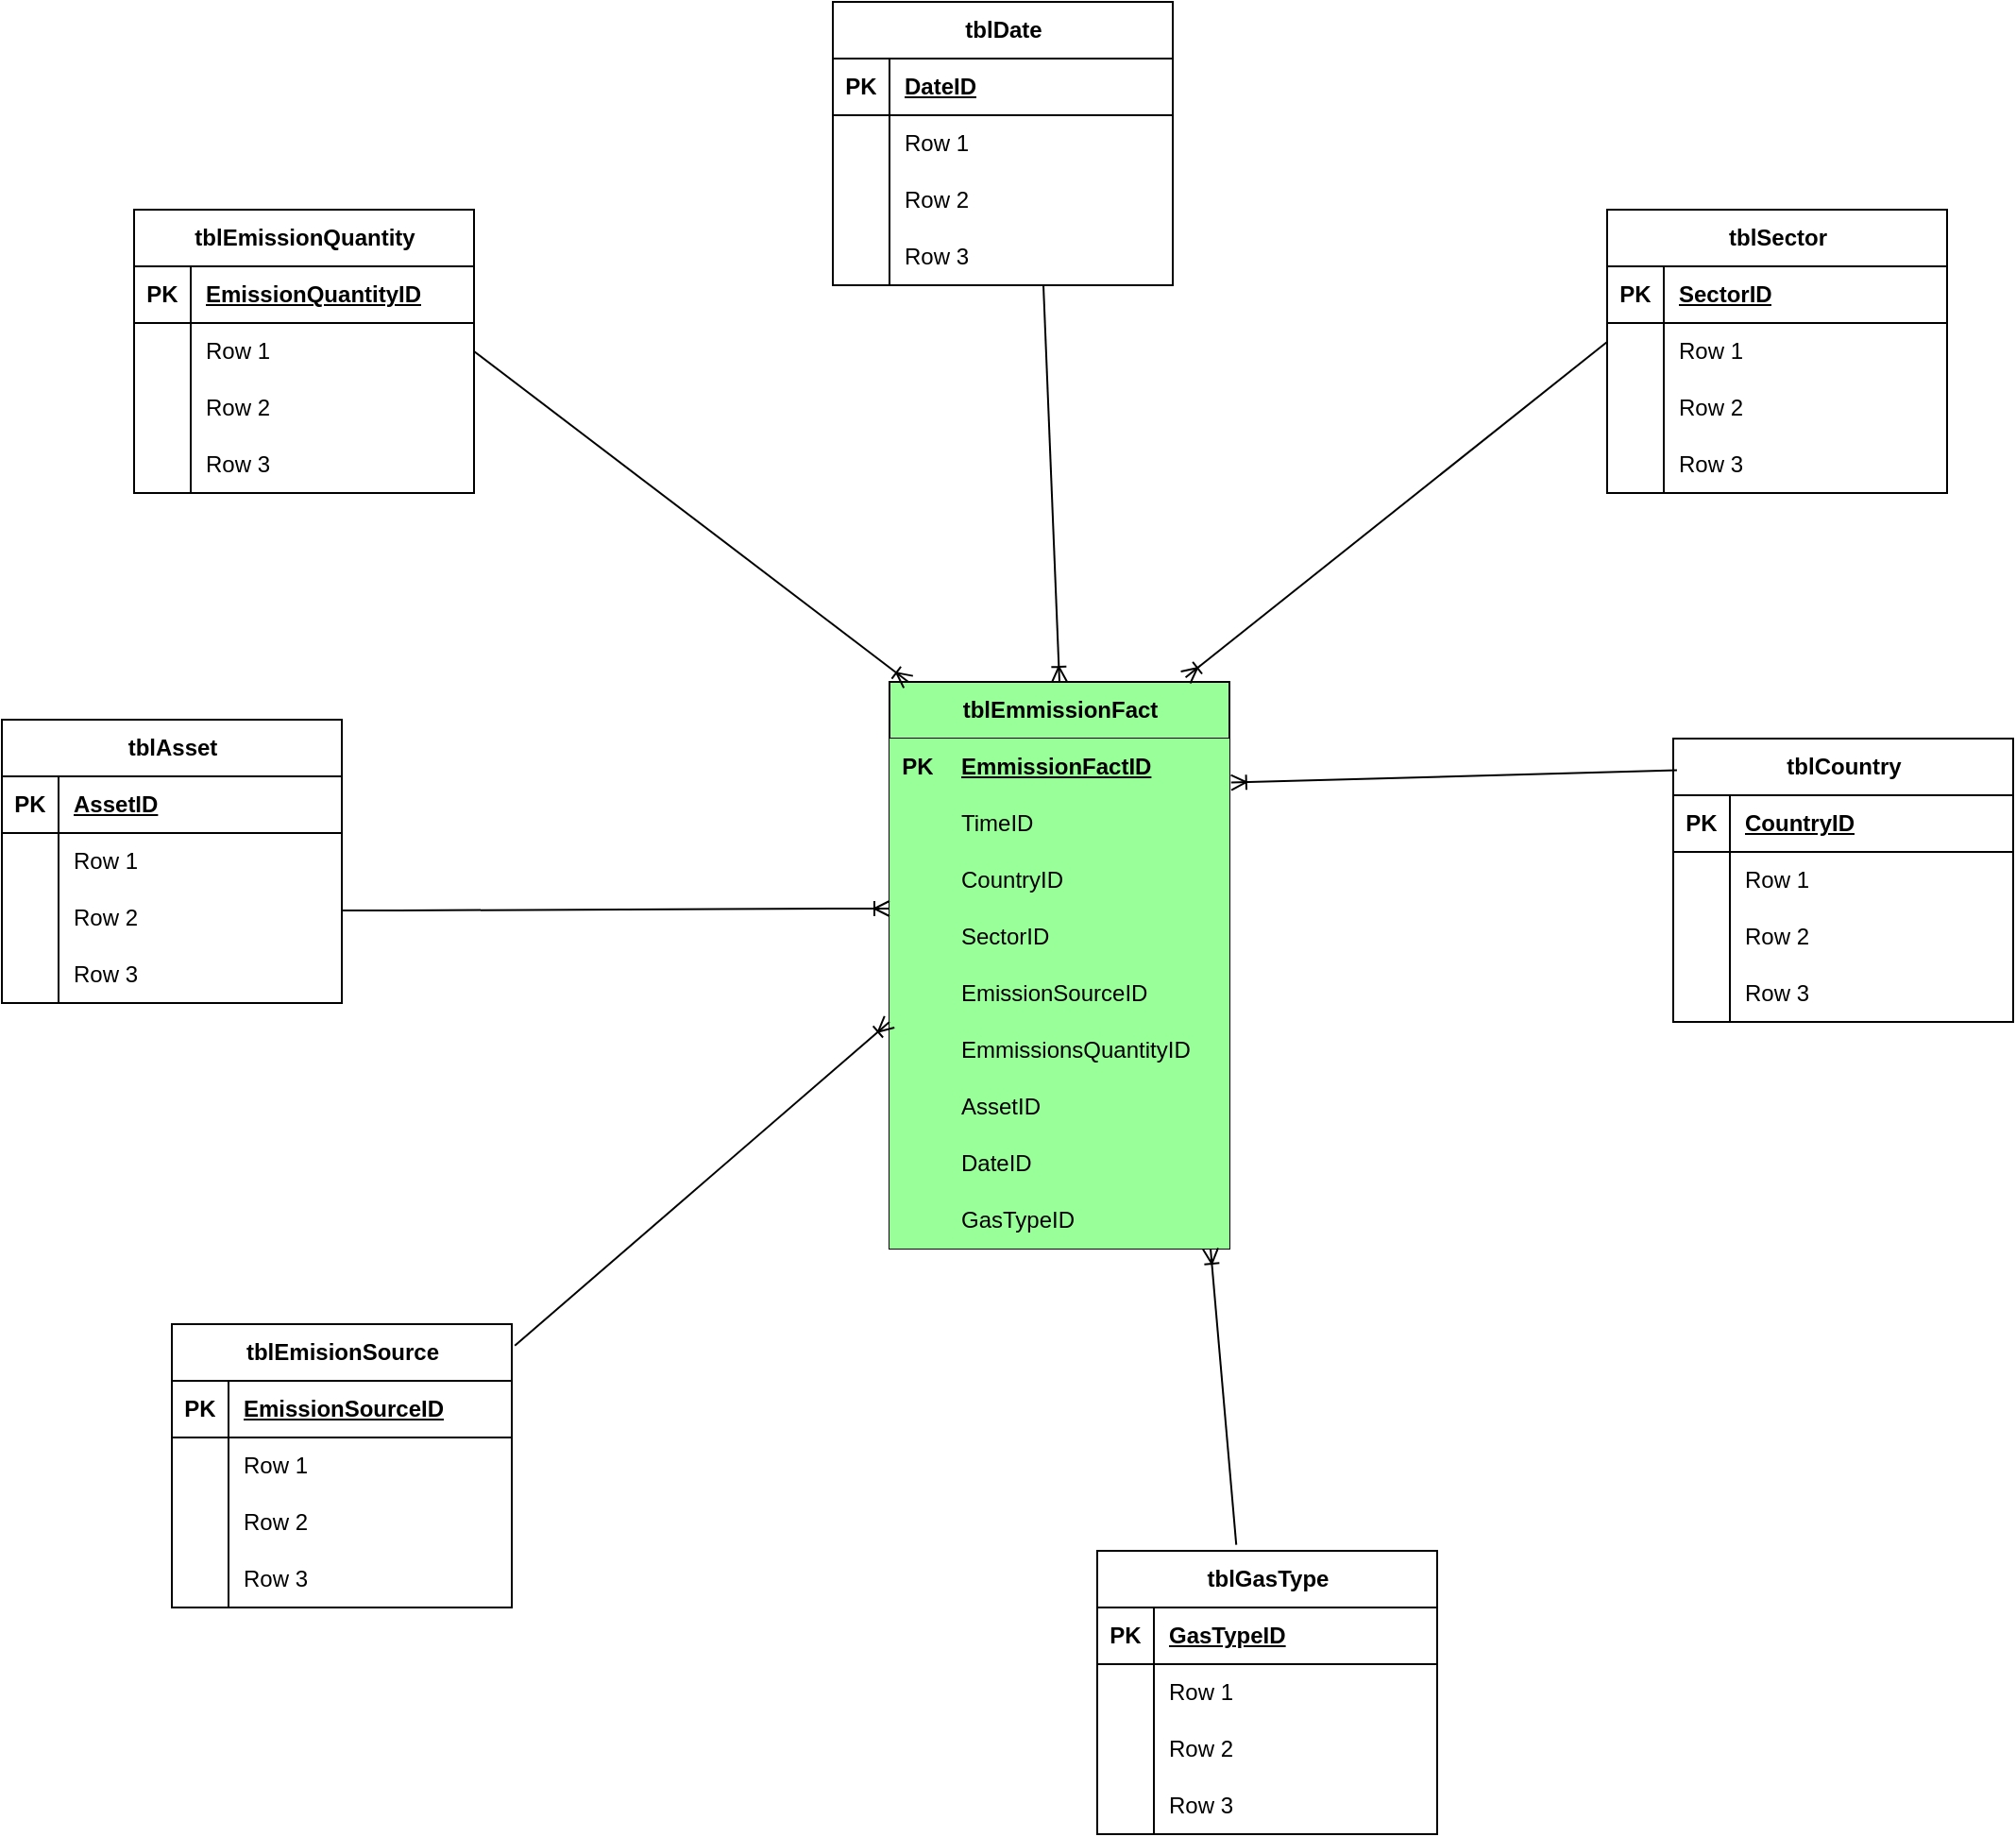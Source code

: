 <mxfile version="24.4.0" type="google">
  <diagram id="R2lEEEUBdFMjLlhIrx00" name="Page-1">
    <mxGraphModel grid="1" page="1" gridSize="10" guides="1" tooltips="1" connect="1" arrows="1" fold="1" pageScale="1" pageWidth="850" pageHeight="1100" math="0" shadow="0" extFonts="Permanent Marker^https://fonts.googleapis.com/css?family=Permanent+Marker">
      <root>
        <mxCell id="0" />
        <mxCell id="1" parent="0" />
        <mxCell id="bt-4sJSf7cT7H7e9fE_p-1" value="tblEmmissionFact" style="shape=table;startSize=30;container=1;collapsible=1;childLayout=tableLayout;fixedRows=1;rowLines=0;fontStyle=1;align=center;resizeLast=1;html=1;fillColor=#99FF99;" vertex="1" parent="1">
          <mxGeometry x="-840" y="390" width="180" height="300" as="geometry" />
        </mxCell>
        <mxCell id="bt-4sJSf7cT7H7e9fE_p-2" value="" style="shape=tableRow;horizontal=0;startSize=0;swimlaneHead=0;swimlaneBody=0;fillColor=#99FF99;collapsible=0;dropTarget=0;points=[[0,0.5],[1,0.5]];portConstraint=eastwest;top=0;left=0;right=0;bottom=1;" vertex="1" parent="bt-4sJSf7cT7H7e9fE_p-1">
          <mxGeometry y="30" width="180" height="30" as="geometry" />
        </mxCell>
        <mxCell id="bt-4sJSf7cT7H7e9fE_p-3" value="PK" style="shape=partialRectangle;connectable=0;fillColor=#99FF99;top=0;left=0;bottom=0;right=0;fontStyle=1;overflow=hidden;whiteSpace=wrap;html=1;" vertex="1" parent="bt-4sJSf7cT7H7e9fE_p-2">
          <mxGeometry width="30" height="30" as="geometry">
            <mxRectangle width="30" height="30" as="alternateBounds" />
          </mxGeometry>
        </mxCell>
        <mxCell id="bt-4sJSf7cT7H7e9fE_p-4" value="EmmissionFactID" style="shape=partialRectangle;connectable=0;fillColor=#99FF99;top=0;left=0;bottom=0;right=0;align=left;spacingLeft=6;fontStyle=5;overflow=hidden;whiteSpace=wrap;html=1;" vertex="1" parent="bt-4sJSf7cT7H7e9fE_p-2">
          <mxGeometry x="30" width="150" height="30" as="geometry">
            <mxRectangle width="150" height="30" as="alternateBounds" />
          </mxGeometry>
        </mxCell>
        <mxCell id="bt-4sJSf7cT7H7e9fE_p-5" value="" style="shape=tableRow;horizontal=0;startSize=0;swimlaneHead=0;swimlaneBody=0;fillColor=#99FF99;collapsible=0;dropTarget=0;points=[[0,0.5],[1,0.5]];portConstraint=eastwest;top=0;left=0;right=0;bottom=0;" vertex="1" parent="bt-4sJSf7cT7H7e9fE_p-1">
          <mxGeometry y="60" width="180" height="30" as="geometry" />
        </mxCell>
        <mxCell id="bt-4sJSf7cT7H7e9fE_p-6" value="" style="shape=partialRectangle;connectable=0;fillColor=#99FF99;top=0;left=0;bottom=0;right=0;editable=1;overflow=hidden;whiteSpace=wrap;html=1;" vertex="1" parent="bt-4sJSf7cT7H7e9fE_p-5">
          <mxGeometry width="30" height="30" as="geometry">
            <mxRectangle width="30" height="30" as="alternateBounds" />
          </mxGeometry>
        </mxCell>
        <mxCell id="bt-4sJSf7cT7H7e9fE_p-7" value="TimeID" style="shape=partialRectangle;connectable=0;fillColor=#99FF99;top=0;left=0;bottom=0;right=0;align=left;spacingLeft=6;overflow=hidden;whiteSpace=wrap;html=1;" vertex="1" parent="bt-4sJSf7cT7H7e9fE_p-5">
          <mxGeometry x="30" width="150" height="30" as="geometry">
            <mxRectangle width="150" height="30" as="alternateBounds" />
          </mxGeometry>
        </mxCell>
        <mxCell id="bt-4sJSf7cT7H7e9fE_p-8" value="" style="shape=tableRow;horizontal=0;startSize=0;swimlaneHead=0;swimlaneBody=0;fillColor=#99FF99;collapsible=0;dropTarget=0;points=[[0,0.5],[1,0.5]];portConstraint=eastwest;top=0;left=0;right=0;bottom=0;" vertex="1" parent="bt-4sJSf7cT7H7e9fE_p-1">
          <mxGeometry y="90" width="180" height="30" as="geometry" />
        </mxCell>
        <mxCell id="bt-4sJSf7cT7H7e9fE_p-9" value="" style="shape=partialRectangle;connectable=0;fillColor=#99FF99;top=0;left=0;bottom=0;right=0;editable=1;overflow=hidden;whiteSpace=wrap;html=1;" vertex="1" parent="bt-4sJSf7cT7H7e9fE_p-8">
          <mxGeometry width="30" height="30" as="geometry">
            <mxRectangle width="30" height="30" as="alternateBounds" />
          </mxGeometry>
        </mxCell>
        <mxCell id="bt-4sJSf7cT7H7e9fE_p-10" value="CountryID" style="shape=partialRectangle;connectable=0;fillColor=#99FF99;top=0;left=0;bottom=0;right=0;align=left;spacingLeft=6;overflow=hidden;whiteSpace=wrap;html=1;" vertex="1" parent="bt-4sJSf7cT7H7e9fE_p-8">
          <mxGeometry x="30" width="150" height="30" as="geometry">
            <mxRectangle width="150" height="30" as="alternateBounds" />
          </mxGeometry>
        </mxCell>
        <mxCell id="bt-4sJSf7cT7H7e9fE_p-11" value="" style="shape=tableRow;horizontal=0;startSize=0;swimlaneHead=0;swimlaneBody=0;fillColor=#99FF99;collapsible=0;dropTarget=0;points=[[0,0.5],[1,0.5]];portConstraint=eastwest;top=0;left=0;right=0;bottom=0;" vertex="1" parent="bt-4sJSf7cT7H7e9fE_p-1">
          <mxGeometry y="120" width="180" height="30" as="geometry" />
        </mxCell>
        <mxCell id="bt-4sJSf7cT7H7e9fE_p-12" value="&lt;div&gt;&lt;br/&gt;&lt;/div&gt;" style="shape=partialRectangle;connectable=0;fillColor=#99FF99;top=0;left=0;bottom=0;right=0;editable=1;overflow=hidden;whiteSpace=wrap;html=1;" vertex="1" parent="bt-4sJSf7cT7H7e9fE_p-11">
          <mxGeometry width="30" height="30" as="geometry">
            <mxRectangle width="30" height="30" as="alternateBounds" />
          </mxGeometry>
        </mxCell>
        <mxCell id="bt-4sJSf7cT7H7e9fE_p-13" value="SectorID&amp;nbsp;" style="shape=partialRectangle;connectable=0;fillColor=#99FF99;top=0;left=0;bottom=0;right=0;align=left;spacingLeft=6;overflow=hidden;whiteSpace=wrap;html=1;" vertex="1" parent="bt-4sJSf7cT7H7e9fE_p-11">
          <mxGeometry x="30" width="150" height="30" as="geometry">
            <mxRectangle width="150" height="30" as="alternateBounds" />
          </mxGeometry>
        </mxCell>
        <mxCell id="bt-4sJSf7cT7H7e9fE_p-106" value="" style="shape=tableRow;horizontal=0;startSize=0;swimlaneHead=0;swimlaneBody=0;fillColor=#99FF99;collapsible=0;dropTarget=0;points=[[0,0.5],[1,0.5]];portConstraint=eastwest;top=0;left=0;right=0;bottom=0;" vertex="1" parent="bt-4sJSf7cT7H7e9fE_p-1">
          <mxGeometry y="150" width="180" height="30" as="geometry" />
        </mxCell>
        <mxCell id="bt-4sJSf7cT7H7e9fE_p-107" value="&lt;div&gt;&lt;br/&gt;&lt;/div&gt;" style="shape=partialRectangle;connectable=0;fillColor=#99FF99;top=0;left=0;bottom=0;right=0;editable=1;overflow=hidden;whiteSpace=wrap;html=1;" vertex="1" parent="bt-4sJSf7cT7H7e9fE_p-106">
          <mxGeometry width="30" height="30" as="geometry">
            <mxRectangle width="30" height="30" as="alternateBounds" />
          </mxGeometry>
        </mxCell>
        <mxCell id="bt-4sJSf7cT7H7e9fE_p-108" value="EmissionSourceID" style="shape=partialRectangle;connectable=0;fillColor=#99FF99;top=0;left=0;bottom=0;right=0;align=left;spacingLeft=6;overflow=hidden;whiteSpace=wrap;html=1;" vertex="1" parent="bt-4sJSf7cT7H7e9fE_p-106">
          <mxGeometry x="30" width="150" height="30" as="geometry">
            <mxRectangle width="150" height="30" as="alternateBounds" />
          </mxGeometry>
        </mxCell>
        <mxCell id="bt-4sJSf7cT7H7e9fE_p-109" value="" style="shape=tableRow;horizontal=0;startSize=0;swimlaneHead=0;swimlaneBody=0;fillColor=#99FF99;collapsible=0;dropTarget=0;points=[[0,0.5],[1,0.5]];portConstraint=eastwest;top=0;left=0;right=0;bottom=0;" vertex="1" parent="bt-4sJSf7cT7H7e9fE_p-1">
          <mxGeometry y="180" width="180" height="30" as="geometry" />
        </mxCell>
        <mxCell id="bt-4sJSf7cT7H7e9fE_p-110" value="&lt;div&gt;&lt;br/&gt;&lt;/div&gt;" style="shape=partialRectangle;connectable=0;fillColor=#99FF99;top=0;left=0;bottom=0;right=0;editable=1;overflow=hidden;whiteSpace=wrap;html=1;" vertex="1" parent="bt-4sJSf7cT7H7e9fE_p-109">
          <mxGeometry width="30" height="30" as="geometry">
            <mxRectangle width="30" height="30" as="alternateBounds" />
          </mxGeometry>
        </mxCell>
        <mxCell id="bt-4sJSf7cT7H7e9fE_p-111" value="EmmissionsQuantityID" style="shape=partialRectangle;connectable=0;fillColor=#99FF99;top=0;left=0;bottom=0;right=0;align=left;spacingLeft=6;overflow=hidden;whiteSpace=wrap;html=1;" vertex="1" parent="bt-4sJSf7cT7H7e9fE_p-109">
          <mxGeometry x="30" width="150" height="30" as="geometry">
            <mxRectangle width="150" height="30" as="alternateBounds" />
          </mxGeometry>
        </mxCell>
        <mxCell id="bt-4sJSf7cT7H7e9fE_p-112" value="" style="shape=tableRow;horizontal=0;startSize=0;swimlaneHead=0;swimlaneBody=0;fillColor=#99FF99;collapsible=0;dropTarget=0;points=[[0,0.5],[1,0.5]];portConstraint=eastwest;top=0;left=0;right=0;bottom=0;" vertex="1" parent="bt-4sJSf7cT7H7e9fE_p-1">
          <mxGeometry y="210" width="180" height="30" as="geometry" />
        </mxCell>
        <mxCell id="bt-4sJSf7cT7H7e9fE_p-113" value="&lt;div&gt;&lt;br/&gt;&lt;/div&gt;" style="shape=partialRectangle;connectable=0;fillColor=#99FF99;top=0;left=0;bottom=0;right=0;editable=1;overflow=hidden;whiteSpace=wrap;html=1;" vertex="1" parent="bt-4sJSf7cT7H7e9fE_p-112">
          <mxGeometry width="30" height="30" as="geometry">
            <mxRectangle width="30" height="30" as="alternateBounds" />
          </mxGeometry>
        </mxCell>
        <mxCell id="bt-4sJSf7cT7H7e9fE_p-114" value="AssetID" style="shape=partialRectangle;connectable=0;fillColor=#99FF99;top=0;left=0;bottom=0;right=0;align=left;spacingLeft=6;overflow=hidden;whiteSpace=wrap;html=1;" vertex="1" parent="bt-4sJSf7cT7H7e9fE_p-112">
          <mxGeometry x="30" width="150" height="30" as="geometry">
            <mxRectangle width="150" height="30" as="alternateBounds" />
          </mxGeometry>
        </mxCell>
        <mxCell id="bt-4sJSf7cT7H7e9fE_p-115" value="" style="shape=tableRow;horizontal=0;startSize=0;swimlaneHead=0;swimlaneBody=0;fillColor=#99FF99;collapsible=0;dropTarget=0;points=[[0,0.5],[1,0.5]];portConstraint=eastwest;top=0;left=0;right=0;bottom=0;" vertex="1" parent="bt-4sJSf7cT7H7e9fE_p-1">
          <mxGeometry y="240" width="180" height="30" as="geometry" />
        </mxCell>
        <mxCell id="bt-4sJSf7cT7H7e9fE_p-116" value="&lt;div&gt;&lt;br/&gt;&lt;/div&gt;" style="shape=partialRectangle;connectable=0;fillColor=#99FF99;top=0;left=0;bottom=0;right=0;editable=1;overflow=hidden;whiteSpace=wrap;html=1;" vertex="1" parent="bt-4sJSf7cT7H7e9fE_p-115">
          <mxGeometry width="30" height="30" as="geometry">
            <mxRectangle width="30" height="30" as="alternateBounds" />
          </mxGeometry>
        </mxCell>
        <mxCell id="bt-4sJSf7cT7H7e9fE_p-117" value="DateID" style="shape=partialRectangle;connectable=0;fillColor=#99FF99;top=0;left=0;bottom=0;right=0;align=left;spacingLeft=6;overflow=hidden;whiteSpace=wrap;html=1;" vertex="1" parent="bt-4sJSf7cT7H7e9fE_p-115">
          <mxGeometry x="30" width="150" height="30" as="geometry">
            <mxRectangle width="150" height="30" as="alternateBounds" />
          </mxGeometry>
        </mxCell>
        <mxCell id="bt-4sJSf7cT7H7e9fE_p-124" value="" style="shape=tableRow;horizontal=0;startSize=0;swimlaneHead=0;swimlaneBody=0;fillColor=#99FF99;collapsible=0;dropTarget=0;points=[[0,0.5],[1,0.5]];portConstraint=eastwest;top=0;left=0;right=0;bottom=0;" vertex="1" parent="bt-4sJSf7cT7H7e9fE_p-1">
          <mxGeometry y="270" width="180" height="30" as="geometry" />
        </mxCell>
        <mxCell id="bt-4sJSf7cT7H7e9fE_p-125" value="&lt;div&gt;&lt;br/&gt;&lt;/div&gt;" style="shape=partialRectangle;connectable=0;fillColor=#99FF99;top=0;left=0;bottom=0;right=0;editable=1;overflow=hidden;whiteSpace=wrap;html=1;" vertex="1" parent="bt-4sJSf7cT7H7e9fE_p-124">
          <mxGeometry width="30" height="30" as="geometry">
            <mxRectangle width="30" height="30" as="alternateBounds" />
          </mxGeometry>
        </mxCell>
        <mxCell id="bt-4sJSf7cT7H7e9fE_p-126" value="GasTypeID" style="shape=partialRectangle;connectable=0;fillColor=#99FF99;top=0;left=0;bottom=0;right=0;align=left;spacingLeft=6;overflow=hidden;whiteSpace=wrap;html=1;" vertex="1" parent="bt-4sJSf7cT7H7e9fE_p-124">
          <mxGeometry x="30" width="150" height="30" as="geometry">
            <mxRectangle width="150" height="30" as="alternateBounds" />
          </mxGeometry>
        </mxCell>
        <mxCell id="bt-4sJSf7cT7H7e9fE_p-14" value="tblSector" style="shape=table;startSize=30;container=1;collapsible=1;childLayout=tableLayout;fixedRows=1;rowLines=0;fontStyle=1;align=center;resizeLast=1;html=1;" vertex="1" parent="1">
          <mxGeometry x="-460" y="140" width="180" height="150" as="geometry" />
        </mxCell>
        <mxCell id="bt-4sJSf7cT7H7e9fE_p-15" value="" style="shape=tableRow;horizontal=0;startSize=0;swimlaneHead=0;swimlaneBody=0;fillColor=none;collapsible=0;dropTarget=0;points=[[0,0.5],[1,0.5]];portConstraint=eastwest;top=0;left=0;right=0;bottom=1;" vertex="1" parent="bt-4sJSf7cT7H7e9fE_p-14">
          <mxGeometry y="30" width="180" height="30" as="geometry" />
        </mxCell>
        <mxCell id="bt-4sJSf7cT7H7e9fE_p-16" value="PK" style="shape=partialRectangle;connectable=0;fillColor=none;top=0;left=0;bottom=0;right=0;fontStyle=1;overflow=hidden;whiteSpace=wrap;html=1;" vertex="1" parent="bt-4sJSf7cT7H7e9fE_p-15">
          <mxGeometry width="30" height="30" as="geometry">
            <mxRectangle width="30" height="30" as="alternateBounds" />
          </mxGeometry>
        </mxCell>
        <mxCell id="bt-4sJSf7cT7H7e9fE_p-17" value="SectorID" style="shape=partialRectangle;connectable=0;fillColor=none;top=0;left=0;bottom=0;right=0;align=left;spacingLeft=6;fontStyle=5;overflow=hidden;whiteSpace=wrap;html=1;" vertex="1" parent="bt-4sJSf7cT7H7e9fE_p-15">
          <mxGeometry x="30" width="150" height="30" as="geometry">
            <mxRectangle width="150" height="30" as="alternateBounds" />
          </mxGeometry>
        </mxCell>
        <mxCell id="bt-4sJSf7cT7H7e9fE_p-18" value="" style="shape=tableRow;horizontal=0;startSize=0;swimlaneHead=0;swimlaneBody=0;fillColor=none;collapsible=0;dropTarget=0;points=[[0,0.5],[1,0.5]];portConstraint=eastwest;top=0;left=0;right=0;bottom=0;" vertex="1" parent="bt-4sJSf7cT7H7e9fE_p-14">
          <mxGeometry y="60" width="180" height="30" as="geometry" />
        </mxCell>
        <mxCell id="bt-4sJSf7cT7H7e9fE_p-19" value="" style="shape=partialRectangle;connectable=0;fillColor=none;top=0;left=0;bottom=0;right=0;editable=1;overflow=hidden;whiteSpace=wrap;html=1;" vertex="1" parent="bt-4sJSf7cT7H7e9fE_p-18">
          <mxGeometry width="30" height="30" as="geometry">
            <mxRectangle width="30" height="30" as="alternateBounds" />
          </mxGeometry>
        </mxCell>
        <mxCell id="bt-4sJSf7cT7H7e9fE_p-20" value="Row 1" style="shape=partialRectangle;connectable=0;fillColor=none;top=0;left=0;bottom=0;right=0;align=left;spacingLeft=6;overflow=hidden;whiteSpace=wrap;html=1;" vertex="1" parent="bt-4sJSf7cT7H7e9fE_p-18">
          <mxGeometry x="30" width="150" height="30" as="geometry">
            <mxRectangle width="150" height="30" as="alternateBounds" />
          </mxGeometry>
        </mxCell>
        <mxCell id="bt-4sJSf7cT7H7e9fE_p-21" value="" style="shape=tableRow;horizontal=0;startSize=0;swimlaneHead=0;swimlaneBody=0;fillColor=none;collapsible=0;dropTarget=0;points=[[0,0.5],[1,0.5]];portConstraint=eastwest;top=0;left=0;right=0;bottom=0;" vertex="1" parent="bt-4sJSf7cT7H7e9fE_p-14">
          <mxGeometry y="90" width="180" height="30" as="geometry" />
        </mxCell>
        <mxCell id="bt-4sJSf7cT7H7e9fE_p-22" value="" style="shape=partialRectangle;connectable=0;fillColor=none;top=0;left=0;bottom=0;right=0;editable=1;overflow=hidden;whiteSpace=wrap;html=1;" vertex="1" parent="bt-4sJSf7cT7H7e9fE_p-21">
          <mxGeometry width="30" height="30" as="geometry">
            <mxRectangle width="30" height="30" as="alternateBounds" />
          </mxGeometry>
        </mxCell>
        <mxCell id="bt-4sJSf7cT7H7e9fE_p-23" value="Row 2" style="shape=partialRectangle;connectable=0;fillColor=none;top=0;left=0;bottom=0;right=0;align=left;spacingLeft=6;overflow=hidden;whiteSpace=wrap;html=1;" vertex="1" parent="bt-4sJSf7cT7H7e9fE_p-21">
          <mxGeometry x="30" width="150" height="30" as="geometry">
            <mxRectangle width="150" height="30" as="alternateBounds" />
          </mxGeometry>
        </mxCell>
        <mxCell id="bt-4sJSf7cT7H7e9fE_p-24" value="" style="shape=tableRow;horizontal=0;startSize=0;swimlaneHead=0;swimlaneBody=0;fillColor=none;collapsible=0;dropTarget=0;points=[[0,0.5],[1,0.5]];portConstraint=eastwest;top=0;left=0;right=0;bottom=0;" vertex="1" parent="bt-4sJSf7cT7H7e9fE_p-14">
          <mxGeometry y="120" width="180" height="30" as="geometry" />
        </mxCell>
        <mxCell id="bt-4sJSf7cT7H7e9fE_p-25" value="" style="shape=partialRectangle;connectable=0;fillColor=none;top=0;left=0;bottom=0;right=0;editable=1;overflow=hidden;whiteSpace=wrap;html=1;" vertex="1" parent="bt-4sJSf7cT7H7e9fE_p-24">
          <mxGeometry width="30" height="30" as="geometry">
            <mxRectangle width="30" height="30" as="alternateBounds" />
          </mxGeometry>
        </mxCell>
        <mxCell id="bt-4sJSf7cT7H7e9fE_p-26" value="Row 3" style="shape=partialRectangle;connectable=0;fillColor=none;top=0;left=0;bottom=0;right=0;align=left;spacingLeft=6;overflow=hidden;whiteSpace=wrap;html=1;" vertex="1" parent="bt-4sJSf7cT7H7e9fE_p-24">
          <mxGeometry x="30" width="150" height="30" as="geometry">
            <mxRectangle width="150" height="30" as="alternateBounds" />
          </mxGeometry>
        </mxCell>
        <mxCell id="bt-4sJSf7cT7H7e9fE_p-27" value="tblEmisionSource" style="shape=table;startSize=30;container=1;collapsible=1;childLayout=tableLayout;fixedRows=1;rowLines=0;fontStyle=1;align=center;resizeLast=1;html=1;" vertex="1" parent="1">
          <mxGeometry x="-1220" y="730" width="180" height="150" as="geometry" />
        </mxCell>
        <mxCell id="bt-4sJSf7cT7H7e9fE_p-28" value="" style="shape=tableRow;horizontal=0;startSize=0;swimlaneHead=0;swimlaneBody=0;fillColor=none;collapsible=0;dropTarget=0;points=[[0,0.5],[1,0.5]];portConstraint=eastwest;top=0;left=0;right=0;bottom=1;" vertex="1" parent="bt-4sJSf7cT7H7e9fE_p-27">
          <mxGeometry y="30" width="180" height="30" as="geometry" />
        </mxCell>
        <mxCell id="bt-4sJSf7cT7H7e9fE_p-29" value="PK" style="shape=partialRectangle;connectable=0;fillColor=none;top=0;left=0;bottom=0;right=0;fontStyle=1;overflow=hidden;whiteSpace=wrap;html=1;" vertex="1" parent="bt-4sJSf7cT7H7e9fE_p-28">
          <mxGeometry width="30" height="30" as="geometry">
            <mxRectangle width="30" height="30" as="alternateBounds" />
          </mxGeometry>
        </mxCell>
        <mxCell id="bt-4sJSf7cT7H7e9fE_p-30" value="EmissionSourceID" style="shape=partialRectangle;connectable=0;fillColor=none;top=0;left=0;bottom=0;right=0;align=left;spacingLeft=6;fontStyle=5;overflow=hidden;whiteSpace=wrap;html=1;" vertex="1" parent="bt-4sJSf7cT7H7e9fE_p-28">
          <mxGeometry x="30" width="150" height="30" as="geometry">
            <mxRectangle width="150" height="30" as="alternateBounds" />
          </mxGeometry>
        </mxCell>
        <mxCell id="bt-4sJSf7cT7H7e9fE_p-31" value="" style="shape=tableRow;horizontal=0;startSize=0;swimlaneHead=0;swimlaneBody=0;fillColor=none;collapsible=0;dropTarget=0;points=[[0,0.5],[1,0.5]];portConstraint=eastwest;top=0;left=0;right=0;bottom=0;" vertex="1" parent="bt-4sJSf7cT7H7e9fE_p-27">
          <mxGeometry y="60" width="180" height="30" as="geometry" />
        </mxCell>
        <mxCell id="bt-4sJSf7cT7H7e9fE_p-32" value="" style="shape=partialRectangle;connectable=0;fillColor=none;top=0;left=0;bottom=0;right=0;editable=1;overflow=hidden;whiteSpace=wrap;html=1;" vertex="1" parent="bt-4sJSf7cT7H7e9fE_p-31">
          <mxGeometry width="30" height="30" as="geometry">
            <mxRectangle width="30" height="30" as="alternateBounds" />
          </mxGeometry>
        </mxCell>
        <mxCell id="bt-4sJSf7cT7H7e9fE_p-33" value="Row 1" style="shape=partialRectangle;connectable=0;fillColor=none;top=0;left=0;bottom=0;right=0;align=left;spacingLeft=6;overflow=hidden;whiteSpace=wrap;html=1;" vertex="1" parent="bt-4sJSf7cT7H7e9fE_p-31">
          <mxGeometry x="30" width="150" height="30" as="geometry">
            <mxRectangle width="150" height="30" as="alternateBounds" />
          </mxGeometry>
        </mxCell>
        <mxCell id="bt-4sJSf7cT7H7e9fE_p-34" value="" style="shape=tableRow;horizontal=0;startSize=0;swimlaneHead=0;swimlaneBody=0;fillColor=none;collapsible=0;dropTarget=0;points=[[0,0.5],[1,0.5]];portConstraint=eastwest;top=0;left=0;right=0;bottom=0;" vertex="1" parent="bt-4sJSf7cT7H7e9fE_p-27">
          <mxGeometry y="90" width="180" height="30" as="geometry" />
        </mxCell>
        <mxCell id="bt-4sJSf7cT7H7e9fE_p-35" value="" style="shape=partialRectangle;connectable=0;fillColor=none;top=0;left=0;bottom=0;right=0;editable=1;overflow=hidden;whiteSpace=wrap;html=1;" vertex="1" parent="bt-4sJSf7cT7H7e9fE_p-34">
          <mxGeometry width="30" height="30" as="geometry">
            <mxRectangle width="30" height="30" as="alternateBounds" />
          </mxGeometry>
        </mxCell>
        <mxCell id="bt-4sJSf7cT7H7e9fE_p-36" value="Row 2" style="shape=partialRectangle;connectable=0;fillColor=none;top=0;left=0;bottom=0;right=0;align=left;spacingLeft=6;overflow=hidden;whiteSpace=wrap;html=1;" vertex="1" parent="bt-4sJSf7cT7H7e9fE_p-34">
          <mxGeometry x="30" width="150" height="30" as="geometry">
            <mxRectangle width="150" height="30" as="alternateBounds" />
          </mxGeometry>
        </mxCell>
        <mxCell id="bt-4sJSf7cT7H7e9fE_p-37" value="" style="shape=tableRow;horizontal=0;startSize=0;swimlaneHead=0;swimlaneBody=0;fillColor=none;collapsible=0;dropTarget=0;points=[[0,0.5],[1,0.5]];portConstraint=eastwest;top=0;left=0;right=0;bottom=0;" vertex="1" parent="bt-4sJSf7cT7H7e9fE_p-27">
          <mxGeometry y="120" width="180" height="30" as="geometry" />
        </mxCell>
        <mxCell id="bt-4sJSf7cT7H7e9fE_p-38" value="" style="shape=partialRectangle;connectable=0;fillColor=none;top=0;left=0;bottom=0;right=0;editable=1;overflow=hidden;whiteSpace=wrap;html=1;" vertex="1" parent="bt-4sJSf7cT7H7e9fE_p-37">
          <mxGeometry width="30" height="30" as="geometry">
            <mxRectangle width="30" height="30" as="alternateBounds" />
          </mxGeometry>
        </mxCell>
        <mxCell id="bt-4sJSf7cT7H7e9fE_p-39" value="Row 3" style="shape=partialRectangle;connectable=0;fillColor=none;top=0;left=0;bottom=0;right=0;align=left;spacingLeft=6;overflow=hidden;whiteSpace=wrap;html=1;" vertex="1" parent="bt-4sJSf7cT7H7e9fE_p-37">
          <mxGeometry x="30" width="150" height="30" as="geometry">
            <mxRectangle width="150" height="30" as="alternateBounds" />
          </mxGeometry>
        </mxCell>
        <mxCell id="bt-4sJSf7cT7H7e9fE_p-40" value="tblGasType" style="shape=table;startSize=30;container=1;collapsible=1;childLayout=tableLayout;fixedRows=1;rowLines=0;fontStyle=1;align=center;resizeLast=1;html=1;" vertex="1" parent="1">
          <mxGeometry x="-730" y="850" width="180" height="150" as="geometry" />
        </mxCell>
        <mxCell id="bt-4sJSf7cT7H7e9fE_p-41" value="" style="shape=tableRow;horizontal=0;startSize=0;swimlaneHead=0;swimlaneBody=0;fillColor=none;collapsible=0;dropTarget=0;points=[[0,0.5],[1,0.5]];portConstraint=eastwest;top=0;left=0;right=0;bottom=1;" vertex="1" parent="bt-4sJSf7cT7H7e9fE_p-40">
          <mxGeometry y="30" width="180" height="30" as="geometry" />
        </mxCell>
        <mxCell id="bt-4sJSf7cT7H7e9fE_p-42" value="PK" style="shape=partialRectangle;connectable=0;fillColor=none;top=0;left=0;bottom=0;right=0;fontStyle=1;overflow=hidden;whiteSpace=wrap;html=1;" vertex="1" parent="bt-4sJSf7cT7H7e9fE_p-41">
          <mxGeometry width="30" height="30" as="geometry">
            <mxRectangle width="30" height="30" as="alternateBounds" />
          </mxGeometry>
        </mxCell>
        <mxCell id="bt-4sJSf7cT7H7e9fE_p-43" value="GasTypeID" style="shape=partialRectangle;connectable=0;fillColor=none;top=0;left=0;bottom=0;right=0;align=left;spacingLeft=6;fontStyle=5;overflow=hidden;whiteSpace=wrap;html=1;" vertex="1" parent="bt-4sJSf7cT7H7e9fE_p-41">
          <mxGeometry x="30" width="150" height="30" as="geometry">
            <mxRectangle width="150" height="30" as="alternateBounds" />
          </mxGeometry>
        </mxCell>
        <mxCell id="bt-4sJSf7cT7H7e9fE_p-44" value="" style="shape=tableRow;horizontal=0;startSize=0;swimlaneHead=0;swimlaneBody=0;fillColor=none;collapsible=0;dropTarget=0;points=[[0,0.5],[1,0.5]];portConstraint=eastwest;top=0;left=0;right=0;bottom=0;" vertex="1" parent="bt-4sJSf7cT7H7e9fE_p-40">
          <mxGeometry y="60" width="180" height="30" as="geometry" />
        </mxCell>
        <mxCell id="bt-4sJSf7cT7H7e9fE_p-45" value="" style="shape=partialRectangle;connectable=0;fillColor=none;top=0;left=0;bottom=0;right=0;editable=1;overflow=hidden;whiteSpace=wrap;html=1;" vertex="1" parent="bt-4sJSf7cT7H7e9fE_p-44">
          <mxGeometry width="30" height="30" as="geometry">
            <mxRectangle width="30" height="30" as="alternateBounds" />
          </mxGeometry>
        </mxCell>
        <mxCell id="bt-4sJSf7cT7H7e9fE_p-46" value="Row 1" style="shape=partialRectangle;connectable=0;fillColor=none;top=0;left=0;bottom=0;right=0;align=left;spacingLeft=6;overflow=hidden;whiteSpace=wrap;html=1;" vertex="1" parent="bt-4sJSf7cT7H7e9fE_p-44">
          <mxGeometry x="30" width="150" height="30" as="geometry">
            <mxRectangle width="150" height="30" as="alternateBounds" />
          </mxGeometry>
        </mxCell>
        <mxCell id="bt-4sJSf7cT7H7e9fE_p-47" value="" style="shape=tableRow;horizontal=0;startSize=0;swimlaneHead=0;swimlaneBody=0;fillColor=none;collapsible=0;dropTarget=0;points=[[0,0.5],[1,0.5]];portConstraint=eastwest;top=0;left=0;right=0;bottom=0;" vertex="1" parent="bt-4sJSf7cT7H7e9fE_p-40">
          <mxGeometry y="90" width="180" height="30" as="geometry" />
        </mxCell>
        <mxCell id="bt-4sJSf7cT7H7e9fE_p-48" value="" style="shape=partialRectangle;connectable=0;fillColor=none;top=0;left=0;bottom=0;right=0;editable=1;overflow=hidden;whiteSpace=wrap;html=1;" vertex="1" parent="bt-4sJSf7cT7H7e9fE_p-47">
          <mxGeometry width="30" height="30" as="geometry">
            <mxRectangle width="30" height="30" as="alternateBounds" />
          </mxGeometry>
        </mxCell>
        <mxCell id="bt-4sJSf7cT7H7e9fE_p-49" value="Row 2" style="shape=partialRectangle;connectable=0;fillColor=none;top=0;left=0;bottom=0;right=0;align=left;spacingLeft=6;overflow=hidden;whiteSpace=wrap;html=1;" vertex="1" parent="bt-4sJSf7cT7H7e9fE_p-47">
          <mxGeometry x="30" width="150" height="30" as="geometry">
            <mxRectangle width="150" height="30" as="alternateBounds" />
          </mxGeometry>
        </mxCell>
        <mxCell id="bt-4sJSf7cT7H7e9fE_p-50" value="" style="shape=tableRow;horizontal=0;startSize=0;swimlaneHead=0;swimlaneBody=0;fillColor=none;collapsible=0;dropTarget=0;points=[[0,0.5],[1,0.5]];portConstraint=eastwest;top=0;left=0;right=0;bottom=0;" vertex="1" parent="bt-4sJSf7cT7H7e9fE_p-40">
          <mxGeometry y="120" width="180" height="30" as="geometry" />
        </mxCell>
        <mxCell id="bt-4sJSf7cT7H7e9fE_p-51" value="" style="shape=partialRectangle;connectable=0;fillColor=none;top=0;left=0;bottom=0;right=0;editable=1;overflow=hidden;whiteSpace=wrap;html=1;" vertex="1" parent="bt-4sJSf7cT7H7e9fE_p-50">
          <mxGeometry width="30" height="30" as="geometry">
            <mxRectangle width="30" height="30" as="alternateBounds" />
          </mxGeometry>
        </mxCell>
        <mxCell id="bt-4sJSf7cT7H7e9fE_p-52" value="Row 3" style="shape=partialRectangle;connectable=0;fillColor=none;top=0;left=0;bottom=0;right=0;align=left;spacingLeft=6;overflow=hidden;whiteSpace=wrap;html=1;" vertex="1" parent="bt-4sJSf7cT7H7e9fE_p-50">
          <mxGeometry x="30" width="150" height="30" as="geometry">
            <mxRectangle width="150" height="30" as="alternateBounds" />
          </mxGeometry>
        </mxCell>
        <mxCell id="bt-4sJSf7cT7H7e9fE_p-53" value="tblDate" style="shape=table;startSize=30;container=1;collapsible=1;childLayout=tableLayout;fixedRows=1;rowLines=0;fontStyle=1;align=center;resizeLast=1;html=1;" vertex="1" parent="1">
          <mxGeometry x="-870" y="30" width="180" height="150" as="geometry" />
        </mxCell>
        <mxCell id="bt-4sJSf7cT7H7e9fE_p-54" value="" style="shape=tableRow;horizontal=0;startSize=0;swimlaneHead=0;swimlaneBody=0;fillColor=none;collapsible=0;dropTarget=0;points=[[0,0.5],[1,0.5]];portConstraint=eastwest;top=0;left=0;right=0;bottom=1;" vertex="1" parent="bt-4sJSf7cT7H7e9fE_p-53">
          <mxGeometry y="30" width="180" height="30" as="geometry" />
        </mxCell>
        <mxCell id="bt-4sJSf7cT7H7e9fE_p-55" value="PK" style="shape=partialRectangle;connectable=0;fillColor=none;top=0;left=0;bottom=0;right=0;fontStyle=1;overflow=hidden;whiteSpace=wrap;html=1;" vertex="1" parent="bt-4sJSf7cT7H7e9fE_p-54">
          <mxGeometry width="30" height="30" as="geometry">
            <mxRectangle width="30" height="30" as="alternateBounds" />
          </mxGeometry>
        </mxCell>
        <mxCell id="bt-4sJSf7cT7H7e9fE_p-56" value="DateID" style="shape=partialRectangle;connectable=0;fillColor=none;top=0;left=0;bottom=0;right=0;align=left;spacingLeft=6;fontStyle=5;overflow=hidden;whiteSpace=wrap;html=1;" vertex="1" parent="bt-4sJSf7cT7H7e9fE_p-54">
          <mxGeometry x="30" width="150" height="30" as="geometry">
            <mxRectangle width="150" height="30" as="alternateBounds" />
          </mxGeometry>
        </mxCell>
        <mxCell id="bt-4sJSf7cT7H7e9fE_p-57" value="" style="shape=tableRow;horizontal=0;startSize=0;swimlaneHead=0;swimlaneBody=0;fillColor=none;collapsible=0;dropTarget=0;points=[[0,0.5],[1,0.5]];portConstraint=eastwest;top=0;left=0;right=0;bottom=0;" vertex="1" parent="bt-4sJSf7cT7H7e9fE_p-53">
          <mxGeometry y="60" width="180" height="30" as="geometry" />
        </mxCell>
        <mxCell id="bt-4sJSf7cT7H7e9fE_p-58" value="" style="shape=partialRectangle;connectable=0;fillColor=none;top=0;left=0;bottom=0;right=0;editable=1;overflow=hidden;whiteSpace=wrap;html=1;" vertex="1" parent="bt-4sJSf7cT7H7e9fE_p-57">
          <mxGeometry width="30" height="30" as="geometry">
            <mxRectangle width="30" height="30" as="alternateBounds" />
          </mxGeometry>
        </mxCell>
        <mxCell id="bt-4sJSf7cT7H7e9fE_p-59" value="Row 1" style="shape=partialRectangle;connectable=0;fillColor=none;top=0;left=0;bottom=0;right=0;align=left;spacingLeft=6;overflow=hidden;whiteSpace=wrap;html=1;" vertex="1" parent="bt-4sJSf7cT7H7e9fE_p-57">
          <mxGeometry x="30" width="150" height="30" as="geometry">
            <mxRectangle width="150" height="30" as="alternateBounds" />
          </mxGeometry>
        </mxCell>
        <mxCell id="bt-4sJSf7cT7H7e9fE_p-60" value="" style="shape=tableRow;horizontal=0;startSize=0;swimlaneHead=0;swimlaneBody=0;fillColor=none;collapsible=0;dropTarget=0;points=[[0,0.5],[1,0.5]];portConstraint=eastwest;top=0;left=0;right=0;bottom=0;" vertex="1" parent="bt-4sJSf7cT7H7e9fE_p-53">
          <mxGeometry y="90" width="180" height="30" as="geometry" />
        </mxCell>
        <mxCell id="bt-4sJSf7cT7H7e9fE_p-61" value="" style="shape=partialRectangle;connectable=0;fillColor=none;top=0;left=0;bottom=0;right=0;editable=1;overflow=hidden;whiteSpace=wrap;html=1;" vertex="1" parent="bt-4sJSf7cT7H7e9fE_p-60">
          <mxGeometry width="30" height="30" as="geometry">
            <mxRectangle width="30" height="30" as="alternateBounds" />
          </mxGeometry>
        </mxCell>
        <mxCell id="bt-4sJSf7cT7H7e9fE_p-62" value="Row 2" style="shape=partialRectangle;connectable=0;fillColor=none;top=0;left=0;bottom=0;right=0;align=left;spacingLeft=6;overflow=hidden;whiteSpace=wrap;html=1;" vertex="1" parent="bt-4sJSf7cT7H7e9fE_p-60">
          <mxGeometry x="30" width="150" height="30" as="geometry">
            <mxRectangle width="150" height="30" as="alternateBounds" />
          </mxGeometry>
        </mxCell>
        <mxCell id="bt-4sJSf7cT7H7e9fE_p-63" value="" style="shape=tableRow;horizontal=0;startSize=0;swimlaneHead=0;swimlaneBody=0;fillColor=none;collapsible=0;dropTarget=0;points=[[0,0.5],[1,0.5]];portConstraint=eastwest;top=0;left=0;right=0;bottom=0;" vertex="1" parent="bt-4sJSf7cT7H7e9fE_p-53">
          <mxGeometry y="120" width="180" height="30" as="geometry" />
        </mxCell>
        <mxCell id="bt-4sJSf7cT7H7e9fE_p-64" value="" style="shape=partialRectangle;connectable=0;fillColor=none;top=0;left=0;bottom=0;right=0;editable=1;overflow=hidden;whiteSpace=wrap;html=1;" vertex="1" parent="bt-4sJSf7cT7H7e9fE_p-63">
          <mxGeometry width="30" height="30" as="geometry">
            <mxRectangle width="30" height="30" as="alternateBounds" />
          </mxGeometry>
        </mxCell>
        <mxCell id="bt-4sJSf7cT7H7e9fE_p-65" value="Row 3" style="shape=partialRectangle;connectable=0;fillColor=none;top=0;left=0;bottom=0;right=0;align=left;spacingLeft=6;overflow=hidden;whiteSpace=wrap;html=1;" vertex="1" parent="bt-4sJSf7cT7H7e9fE_p-63">
          <mxGeometry x="30" width="150" height="30" as="geometry">
            <mxRectangle width="150" height="30" as="alternateBounds" />
          </mxGeometry>
        </mxCell>
        <mxCell id="bt-4sJSf7cT7H7e9fE_p-66" value="tblCountry" style="shape=table;startSize=30;container=1;collapsible=1;childLayout=tableLayout;fixedRows=1;rowLines=0;fontStyle=1;align=center;resizeLast=1;html=1;" vertex="1" parent="1">
          <mxGeometry x="-425" y="420" width="180" height="150" as="geometry" />
        </mxCell>
        <mxCell id="bt-4sJSf7cT7H7e9fE_p-67" value="" style="shape=tableRow;horizontal=0;startSize=0;swimlaneHead=0;swimlaneBody=0;fillColor=none;collapsible=0;dropTarget=0;points=[[0,0.5],[1,0.5]];portConstraint=eastwest;top=0;left=0;right=0;bottom=1;" vertex="1" parent="bt-4sJSf7cT7H7e9fE_p-66">
          <mxGeometry y="30" width="180" height="30" as="geometry" />
        </mxCell>
        <mxCell id="bt-4sJSf7cT7H7e9fE_p-68" value="PK" style="shape=partialRectangle;connectable=0;fillColor=none;top=0;left=0;bottom=0;right=0;fontStyle=1;overflow=hidden;whiteSpace=wrap;html=1;" vertex="1" parent="bt-4sJSf7cT7H7e9fE_p-67">
          <mxGeometry width="30" height="30" as="geometry">
            <mxRectangle width="30" height="30" as="alternateBounds" />
          </mxGeometry>
        </mxCell>
        <mxCell id="bt-4sJSf7cT7H7e9fE_p-69" value="CountryID" style="shape=partialRectangle;connectable=0;fillColor=none;top=0;left=0;bottom=0;right=0;align=left;spacingLeft=6;fontStyle=5;overflow=hidden;whiteSpace=wrap;html=1;" vertex="1" parent="bt-4sJSf7cT7H7e9fE_p-67">
          <mxGeometry x="30" width="150" height="30" as="geometry">
            <mxRectangle width="150" height="30" as="alternateBounds" />
          </mxGeometry>
        </mxCell>
        <mxCell id="bt-4sJSf7cT7H7e9fE_p-70" value="" style="shape=tableRow;horizontal=0;startSize=0;swimlaneHead=0;swimlaneBody=0;fillColor=none;collapsible=0;dropTarget=0;points=[[0,0.5],[1,0.5]];portConstraint=eastwest;top=0;left=0;right=0;bottom=0;" vertex="1" parent="bt-4sJSf7cT7H7e9fE_p-66">
          <mxGeometry y="60" width="180" height="30" as="geometry" />
        </mxCell>
        <mxCell id="bt-4sJSf7cT7H7e9fE_p-71" value="" style="shape=partialRectangle;connectable=0;fillColor=none;top=0;left=0;bottom=0;right=0;editable=1;overflow=hidden;whiteSpace=wrap;html=1;" vertex="1" parent="bt-4sJSf7cT7H7e9fE_p-70">
          <mxGeometry width="30" height="30" as="geometry">
            <mxRectangle width="30" height="30" as="alternateBounds" />
          </mxGeometry>
        </mxCell>
        <mxCell id="bt-4sJSf7cT7H7e9fE_p-72" value="Row 1" style="shape=partialRectangle;connectable=0;fillColor=none;top=0;left=0;bottom=0;right=0;align=left;spacingLeft=6;overflow=hidden;whiteSpace=wrap;html=1;" vertex="1" parent="bt-4sJSf7cT7H7e9fE_p-70">
          <mxGeometry x="30" width="150" height="30" as="geometry">
            <mxRectangle width="150" height="30" as="alternateBounds" />
          </mxGeometry>
        </mxCell>
        <mxCell id="bt-4sJSf7cT7H7e9fE_p-73" value="" style="shape=tableRow;horizontal=0;startSize=0;swimlaneHead=0;swimlaneBody=0;fillColor=none;collapsible=0;dropTarget=0;points=[[0,0.5],[1,0.5]];portConstraint=eastwest;top=0;left=0;right=0;bottom=0;" vertex="1" parent="bt-4sJSf7cT7H7e9fE_p-66">
          <mxGeometry y="90" width="180" height="30" as="geometry" />
        </mxCell>
        <mxCell id="bt-4sJSf7cT7H7e9fE_p-74" value="" style="shape=partialRectangle;connectable=0;fillColor=none;top=0;left=0;bottom=0;right=0;editable=1;overflow=hidden;whiteSpace=wrap;html=1;" vertex="1" parent="bt-4sJSf7cT7H7e9fE_p-73">
          <mxGeometry width="30" height="30" as="geometry">
            <mxRectangle width="30" height="30" as="alternateBounds" />
          </mxGeometry>
        </mxCell>
        <mxCell id="bt-4sJSf7cT7H7e9fE_p-75" value="Row 2" style="shape=partialRectangle;connectable=0;fillColor=none;top=0;left=0;bottom=0;right=0;align=left;spacingLeft=6;overflow=hidden;whiteSpace=wrap;html=1;" vertex="1" parent="bt-4sJSf7cT7H7e9fE_p-73">
          <mxGeometry x="30" width="150" height="30" as="geometry">
            <mxRectangle width="150" height="30" as="alternateBounds" />
          </mxGeometry>
        </mxCell>
        <mxCell id="bt-4sJSf7cT7H7e9fE_p-76" value="" style="shape=tableRow;horizontal=0;startSize=0;swimlaneHead=0;swimlaneBody=0;fillColor=none;collapsible=0;dropTarget=0;points=[[0,0.5],[1,0.5]];portConstraint=eastwest;top=0;left=0;right=0;bottom=0;" vertex="1" parent="bt-4sJSf7cT7H7e9fE_p-66">
          <mxGeometry y="120" width="180" height="30" as="geometry" />
        </mxCell>
        <mxCell id="bt-4sJSf7cT7H7e9fE_p-77" value="" style="shape=partialRectangle;connectable=0;fillColor=none;top=0;left=0;bottom=0;right=0;editable=1;overflow=hidden;whiteSpace=wrap;html=1;" vertex="1" parent="bt-4sJSf7cT7H7e9fE_p-76">
          <mxGeometry width="30" height="30" as="geometry">
            <mxRectangle width="30" height="30" as="alternateBounds" />
          </mxGeometry>
        </mxCell>
        <mxCell id="bt-4sJSf7cT7H7e9fE_p-78" value="Row 3" style="shape=partialRectangle;connectable=0;fillColor=none;top=0;left=0;bottom=0;right=0;align=left;spacingLeft=6;overflow=hidden;whiteSpace=wrap;html=1;" vertex="1" parent="bt-4sJSf7cT7H7e9fE_p-76">
          <mxGeometry x="30" width="150" height="30" as="geometry">
            <mxRectangle width="150" height="30" as="alternateBounds" />
          </mxGeometry>
        </mxCell>
        <mxCell id="bt-4sJSf7cT7H7e9fE_p-79" value="tblEmissionQuantity" style="shape=table;startSize=30;container=1;collapsible=1;childLayout=tableLayout;fixedRows=1;rowLines=0;fontStyle=1;align=center;resizeLast=1;html=1;" vertex="1" parent="1">
          <mxGeometry x="-1240" y="140" width="180" height="150" as="geometry" />
        </mxCell>
        <mxCell id="bt-4sJSf7cT7H7e9fE_p-80" value="" style="shape=tableRow;horizontal=0;startSize=0;swimlaneHead=0;swimlaneBody=0;fillColor=none;collapsible=0;dropTarget=0;points=[[0,0.5],[1,0.5]];portConstraint=eastwest;top=0;left=0;right=0;bottom=1;" vertex="1" parent="bt-4sJSf7cT7H7e9fE_p-79">
          <mxGeometry y="30" width="180" height="30" as="geometry" />
        </mxCell>
        <mxCell id="bt-4sJSf7cT7H7e9fE_p-81" value="PK" style="shape=partialRectangle;connectable=0;fillColor=none;top=0;left=0;bottom=0;right=0;fontStyle=1;overflow=hidden;whiteSpace=wrap;html=1;" vertex="1" parent="bt-4sJSf7cT7H7e9fE_p-80">
          <mxGeometry width="30" height="30" as="geometry">
            <mxRectangle width="30" height="30" as="alternateBounds" />
          </mxGeometry>
        </mxCell>
        <mxCell id="bt-4sJSf7cT7H7e9fE_p-82" value="EmissionQuantityID" style="shape=partialRectangle;connectable=0;fillColor=none;top=0;left=0;bottom=0;right=0;align=left;spacingLeft=6;fontStyle=5;overflow=hidden;whiteSpace=wrap;html=1;" vertex="1" parent="bt-4sJSf7cT7H7e9fE_p-80">
          <mxGeometry x="30" width="150" height="30" as="geometry">
            <mxRectangle width="150" height="30" as="alternateBounds" />
          </mxGeometry>
        </mxCell>
        <mxCell id="bt-4sJSf7cT7H7e9fE_p-83" value="" style="shape=tableRow;horizontal=0;startSize=0;swimlaneHead=0;swimlaneBody=0;fillColor=none;collapsible=0;dropTarget=0;points=[[0,0.5],[1,0.5]];portConstraint=eastwest;top=0;left=0;right=0;bottom=0;" vertex="1" parent="bt-4sJSf7cT7H7e9fE_p-79">
          <mxGeometry y="60" width="180" height="30" as="geometry" />
        </mxCell>
        <mxCell id="bt-4sJSf7cT7H7e9fE_p-84" value="" style="shape=partialRectangle;connectable=0;fillColor=none;top=0;left=0;bottom=0;right=0;editable=1;overflow=hidden;whiteSpace=wrap;html=1;" vertex="1" parent="bt-4sJSf7cT7H7e9fE_p-83">
          <mxGeometry width="30" height="30" as="geometry">
            <mxRectangle width="30" height="30" as="alternateBounds" />
          </mxGeometry>
        </mxCell>
        <mxCell id="bt-4sJSf7cT7H7e9fE_p-85" value="Row 1" style="shape=partialRectangle;connectable=0;fillColor=none;top=0;left=0;bottom=0;right=0;align=left;spacingLeft=6;overflow=hidden;whiteSpace=wrap;html=1;" vertex="1" parent="bt-4sJSf7cT7H7e9fE_p-83">
          <mxGeometry x="30" width="150" height="30" as="geometry">
            <mxRectangle width="150" height="30" as="alternateBounds" />
          </mxGeometry>
        </mxCell>
        <mxCell id="bt-4sJSf7cT7H7e9fE_p-86" value="" style="shape=tableRow;horizontal=0;startSize=0;swimlaneHead=0;swimlaneBody=0;fillColor=none;collapsible=0;dropTarget=0;points=[[0,0.5],[1,0.5]];portConstraint=eastwest;top=0;left=0;right=0;bottom=0;" vertex="1" parent="bt-4sJSf7cT7H7e9fE_p-79">
          <mxGeometry y="90" width="180" height="30" as="geometry" />
        </mxCell>
        <mxCell id="bt-4sJSf7cT7H7e9fE_p-87" value="" style="shape=partialRectangle;connectable=0;fillColor=none;top=0;left=0;bottom=0;right=0;editable=1;overflow=hidden;whiteSpace=wrap;html=1;" vertex="1" parent="bt-4sJSf7cT7H7e9fE_p-86">
          <mxGeometry width="30" height="30" as="geometry">
            <mxRectangle width="30" height="30" as="alternateBounds" />
          </mxGeometry>
        </mxCell>
        <mxCell id="bt-4sJSf7cT7H7e9fE_p-88" value="Row 2" style="shape=partialRectangle;connectable=0;fillColor=none;top=0;left=0;bottom=0;right=0;align=left;spacingLeft=6;overflow=hidden;whiteSpace=wrap;html=1;" vertex="1" parent="bt-4sJSf7cT7H7e9fE_p-86">
          <mxGeometry x="30" width="150" height="30" as="geometry">
            <mxRectangle width="150" height="30" as="alternateBounds" />
          </mxGeometry>
        </mxCell>
        <mxCell id="bt-4sJSf7cT7H7e9fE_p-89" value="" style="shape=tableRow;horizontal=0;startSize=0;swimlaneHead=0;swimlaneBody=0;fillColor=none;collapsible=0;dropTarget=0;points=[[0,0.5],[1,0.5]];portConstraint=eastwest;top=0;left=0;right=0;bottom=0;" vertex="1" parent="bt-4sJSf7cT7H7e9fE_p-79">
          <mxGeometry y="120" width="180" height="30" as="geometry" />
        </mxCell>
        <mxCell id="bt-4sJSf7cT7H7e9fE_p-90" value="" style="shape=partialRectangle;connectable=0;fillColor=none;top=0;left=0;bottom=0;right=0;editable=1;overflow=hidden;whiteSpace=wrap;html=1;" vertex="1" parent="bt-4sJSf7cT7H7e9fE_p-89">
          <mxGeometry width="30" height="30" as="geometry">
            <mxRectangle width="30" height="30" as="alternateBounds" />
          </mxGeometry>
        </mxCell>
        <mxCell id="bt-4sJSf7cT7H7e9fE_p-91" value="Row 3" style="shape=partialRectangle;connectable=0;fillColor=none;top=0;left=0;bottom=0;right=0;align=left;spacingLeft=6;overflow=hidden;whiteSpace=wrap;html=1;" vertex="1" parent="bt-4sJSf7cT7H7e9fE_p-89">
          <mxGeometry x="30" width="150" height="30" as="geometry">
            <mxRectangle width="150" height="30" as="alternateBounds" />
          </mxGeometry>
        </mxCell>
        <mxCell id="bt-4sJSf7cT7H7e9fE_p-93" value="tblAsset" style="shape=table;startSize=30;container=1;collapsible=1;childLayout=tableLayout;fixedRows=1;rowLines=0;fontStyle=1;align=center;resizeLast=1;html=1;" vertex="1" parent="1">
          <mxGeometry x="-1310" y="410" width="180" height="150" as="geometry" />
        </mxCell>
        <mxCell id="bt-4sJSf7cT7H7e9fE_p-94" value="" style="shape=tableRow;horizontal=0;startSize=0;swimlaneHead=0;swimlaneBody=0;fillColor=none;collapsible=0;dropTarget=0;points=[[0,0.5],[1,0.5]];portConstraint=eastwest;top=0;left=0;right=0;bottom=1;" vertex="1" parent="bt-4sJSf7cT7H7e9fE_p-93">
          <mxGeometry y="30" width="180" height="30" as="geometry" />
        </mxCell>
        <mxCell id="bt-4sJSf7cT7H7e9fE_p-95" value="PK" style="shape=partialRectangle;connectable=0;fillColor=none;top=0;left=0;bottom=0;right=0;fontStyle=1;overflow=hidden;whiteSpace=wrap;html=1;" vertex="1" parent="bt-4sJSf7cT7H7e9fE_p-94">
          <mxGeometry width="30" height="30" as="geometry">
            <mxRectangle width="30" height="30" as="alternateBounds" />
          </mxGeometry>
        </mxCell>
        <mxCell id="bt-4sJSf7cT7H7e9fE_p-96" value="AssetID" style="shape=partialRectangle;connectable=0;fillColor=none;top=0;left=0;bottom=0;right=0;align=left;spacingLeft=6;fontStyle=5;overflow=hidden;whiteSpace=wrap;html=1;" vertex="1" parent="bt-4sJSf7cT7H7e9fE_p-94">
          <mxGeometry x="30" width="150" height="30" as="geometry">
            <mxRectangle width="150" height="30" as="alternateBounds" />
          </mxGeometry>
        </mxCell>
        <mxCell id="bt-4sJSf7cT7H7e9fE_p-97" value="" style="shape=tableRow;horizontal=0;startSize=0;swimlaneHead=0;swimlaneBody=0;fillColor=none;collapsible=0;dropTarget=0;points=[[0,0.5],[1,0.5]];portConstraint=eastwest;top=0;left=0;right=0;bottom=0;" vertex="1" parent="bt-4sJSf7cT7H7e9fE_p-93">
          <mxGeometry y="60" width="180" height="30" as="geometry" />
        </mxCell>
        <mxCell id="bt-4sJSf7cT7H7e9fE_p-98" value="" style="shape=partialRectangle;connectable=0;fillColor=none;top=0;left=0;bottom=0;right=0;editable=1;overflow=hidden;whiteSpace=wrap;html=1;" vertex="1" parent="bt-4sJSf7cT7H7e9fE_p-97">
          <mxGeometry width="30" height="30" as="geometry">
            <mxRectangle width="30" height="30" as="alternateBounds" />
          </mxGeometry>
        </mxCell>
        <mxCell id="bt-4sJSf7cT7H7e9fE_p-99" value="Row 1" style="shape=partialRectangle;connectable=0;fillColor=none;top=0;left=0;bottom=0;right=0;align=left;spacingLeft=6;overflow=hidden;whiteSpace=wrap;html=1;" vertex="1" parent="bt-4sJSf7cT7H7e9fE_p-97">
          <mxGeometry x="30" width="150" height="30" as="geometry">
            <mxRectangle width="150" height="30" as="alternateBounds" />
          </mxGeometry>
        </mxCell>
        <mxCell id="bt-4sJSf7cT7H7e9fE_p-100" value="" style="shape=tableRow;horizontal=0;startSize=0;swimlaneHead=0;swimlaneBody=0;fillColor=none;collapsible=0;dropTarget=0;points=[[0,0.5],[1,0.5]];portConstraint=eastwest;top=0;left=0;right=0;bottom=0;" vertex="1" parent="bt-4sJSf7cT7H7e9fE_p-93">
          <mxGeometry y="90" width="180" height="30" as="geometry" />
        </mxCell>
        <mxCell id="bt-4sJSf7cT7H7e9fE_p-101" value="" style="shape=partialRectangle;connectable=0;fillColor=none;top=0;left=0;bottom=0;right=0;editable=1;overflow=hidden;whiteSpace=wrap;html=1;" vertex="1" parent="bt-4sJSf7cT7H7e9fE_p-100">
          <mxGeometry width="30" height="30" as="geometry">
            <mxRectangle width="30" height="30" as="alternateBounds" />
          </mxGeometry>
        </mxCell>
        <mxCell id="bt-4sJSf7cT7H7e9fE_p-102" value="Row 2" style="shape=partialRectangle;connectable=0;fillColor=none;top=0;left=0;bottom=0;right=0;align=left;spacingLeft=6;overflow=hidden;whiteSpace=wrap;html=1;" vertex="1" parent="bt-4sJSf7cT7H7e9fE_p-100">
          <mxGeometry x="30" width="150" height="30" as="geometry">
            <mxRectangle width="150" height="30" as="alternateBounds" />
          </mxGeometry>
        </mxCell>
        <mxCell id="bt-4sJSf7cT7H7e9fE_p-103" value="" style="shape=tableRow;horizontal=0;startSize=0;swimlaneHead=0;swimlaneBody=0;fillColor=none;collapsible=0;dropTarget=0;points=[[0,0.5],[1,0.5]];portConstraint=eastwest;top=0;left=0;right=0;bottom=0;" vertex="1" parent="bt-4sJSf7cT7H7e9fE_p-93">
          <mxGeometry y="120" width="180" height="30" as="geometry" />
        </mxCell>
        <mxCell id="bt-4sJSf7cT7H7e9fE_p-104" value="" style="shape=partialRectangle;connectable=0;fillColor=none;top=0;left=0;bottom=0;right=0;editable=1;overflow=hidden;whiteSpace=wrap;html=1;" vertex="1" parent="bt-4sJSf7cT7H7e9fE_p-103">
          <mxGeometry width="30" height="30" as="geometry">
            <mxRectangle width="30" height="30" as="alternateBounds" />
          </mxGeometry>
        </mxCell>
        <mxCell id="bt-4sJSf7cT7H7e9fE_p-105" value="Row 3" style="shape=partialRectangle;connectable=0;fillColor=none;top=0;left=0;bottom=0;right=0;align=left;spacingLeft=6;overflow=hidden;whiteSpace=wrap;html=1;" vertex="1" parent="bt-4sJSf7cT7H7e9fE_p-103">
          <mxGeometry x="30" width="150" height="30" as="geometry">
            <mxRectangle width="150" height="30" as="alternateBounds" />
          </mxGeometry>
        </mxCell>
        <mxCell id="bt-4sJSf7cT7H7e9fE_p-127" value="" style="fontSize=12;html=1;endArrow=ERoneToMany;rounded=0;exitX=1.009;exitY=0.076;exitDx=0;exitDy=0;exitPerimeter=0;" edge="1" parent="1" source="bt-4sJSf7cT7H7e9fE_p-27">
          <mxGeometry width="100" height="100" relative="1" as="geometry">
            <mxPoint x="-770" y="760" as="sourcePoint" />
            <mxPoint x="-840" y="570" as="targetPoint" />
          </mxGeometry>
        </mxCell>
        <mxCell id="bt-4sJSf7cT7H7e9fE_p-128" value="" style="edgeStyle=entityRelationEdgeStyle;fontSize=12;html=1;endArrow=ERoneToMany;rounded=0;exitX=1.009;exitY=0.076;exitDx=0;exitDy=0;exitPerimeter=0;" edge="1" parent="1">
          <mxGeometry width="100" height="100" relative="1" as="geometry">
            <mxPoint x="-1130" y="511" as="sourcePoint" />
            <mxPoint x="-840" y="510" as="targetPoint" />
          </mxGeometry>
        </mxCell>
        <mxCell id="bt-4sJSf7cT7H7e9fE_p-130" value="" style="fontSize=12;html=1;endArrow=ERoneToMany;rounded=0;exitX=0.011;exitY=0.112;exitDx=0;exitDy=0;exitPerimeter=0;entryX=1.005;entryY=0.777;entryDx=0;entryDy=0;entryPerimeter=0;" edge="1" parent="1" source="bt-4sJSf7cT7H7e9fE_p-66" target="bt-4sJSf7cT7H7e9fE_p-2">
          <mxGeometry width="100" height="100" relative="1" as="geometry">
            <mxPoint x="-740" y="560" as="sourcePoint" />
            <mxPoint x="-660" y="490" as="targetPoint" />
          </mxGeometry>
        </mxCell>
        <mxCell id="bt-4sJSf7cT7H7e9fE_p-131" value="" style="fontSize=12;html=1;endArrow=ERoneToMany;rounded=0;exitX=0.011;exitY=0.112;exitDx=0;exitDy=0;exitPerimeter=0;entryX=0.871;entryY=-0.008;entryDx=0;entryDy=0;entryPerimeter=0;" edge="1" parent="1" target="bt-4sJSf7cT7H7e9fE_p-1">
          <mxGeometry width="100" height="100" relative="1" as="geometry">
            <mxPoint x="-460" y="210" as="sourcePoint" />
            <mxPoint x="-696" y="216" as="targetPoint" />
          </mxGeometry>
        </mxCell>
        <mxCell id="bt-4sJSf7cT7H7e9fE_p-132" value="" style="fontSize=12;html=1;endArrow=ERoneToMany;rounded=0;exitX=0.011;exitY=0.112;exitDx=0;exitDy=0;exitPerimeter=0;entryX=0.5;entryY=0;entryDx=0;entryDy=0;" edge="1" parent="1" target="bt-4sJSf7cT7H7e9fE_p-1">
          <mxGeometry width="100" height="100" relative="1" as="geometry">
            <mxPoint x="-758.5" y="180" as="sourcePoint" />
            <mxPoint x="-760" y="383.1" as="targetPoint" />
          </mxGeometry>
        </mxCell>
        <mxCell id="bt-4sJSf7cT7H7e9fE_p-133" value="" style="fontSize=12;html=1;endArrow=ERoneToMany;rounded=0;exitX=1;exitY=0.5;exitDx=0;exitDy=0;" edge="1" parent="1" source="bt-4sJSf7cT7H7e9fE_p-83">
          <mxGeometry width="100" height="100" relative="1" as="geometry">
            <mxPoint x="-990" y="190" as="sourcePoint" />
            <mxPoint x="-830" y="390" as="targetPoint" />
          </mxGeometry>
        </mxCell>
        <mxCell id="bt-4sJSf7cT7H7e9fE_p-135" value="" style="fontSize=12;html=1;endArrow=ERoneToMany;rounded=0;exitX=0.409;exitY=-0.021;exitDx=0;exitDy=0;exitPerimeter=0;" edge="1" parent="1" source="bt-4sJSf7cT7H7e9fE_p-40">
          <mxGeometry width="100" height="100" relative="1" as="geometry">
            <mxPoint x="-870" y="891" as="sourcePoint" />
            <mxPoint x="-670" y="690" as="targetPoint" />
          </mxGeometry>
        </mxCell>
      </root>
    </mxGraphModel>
  </diagram>
</mxfile>
